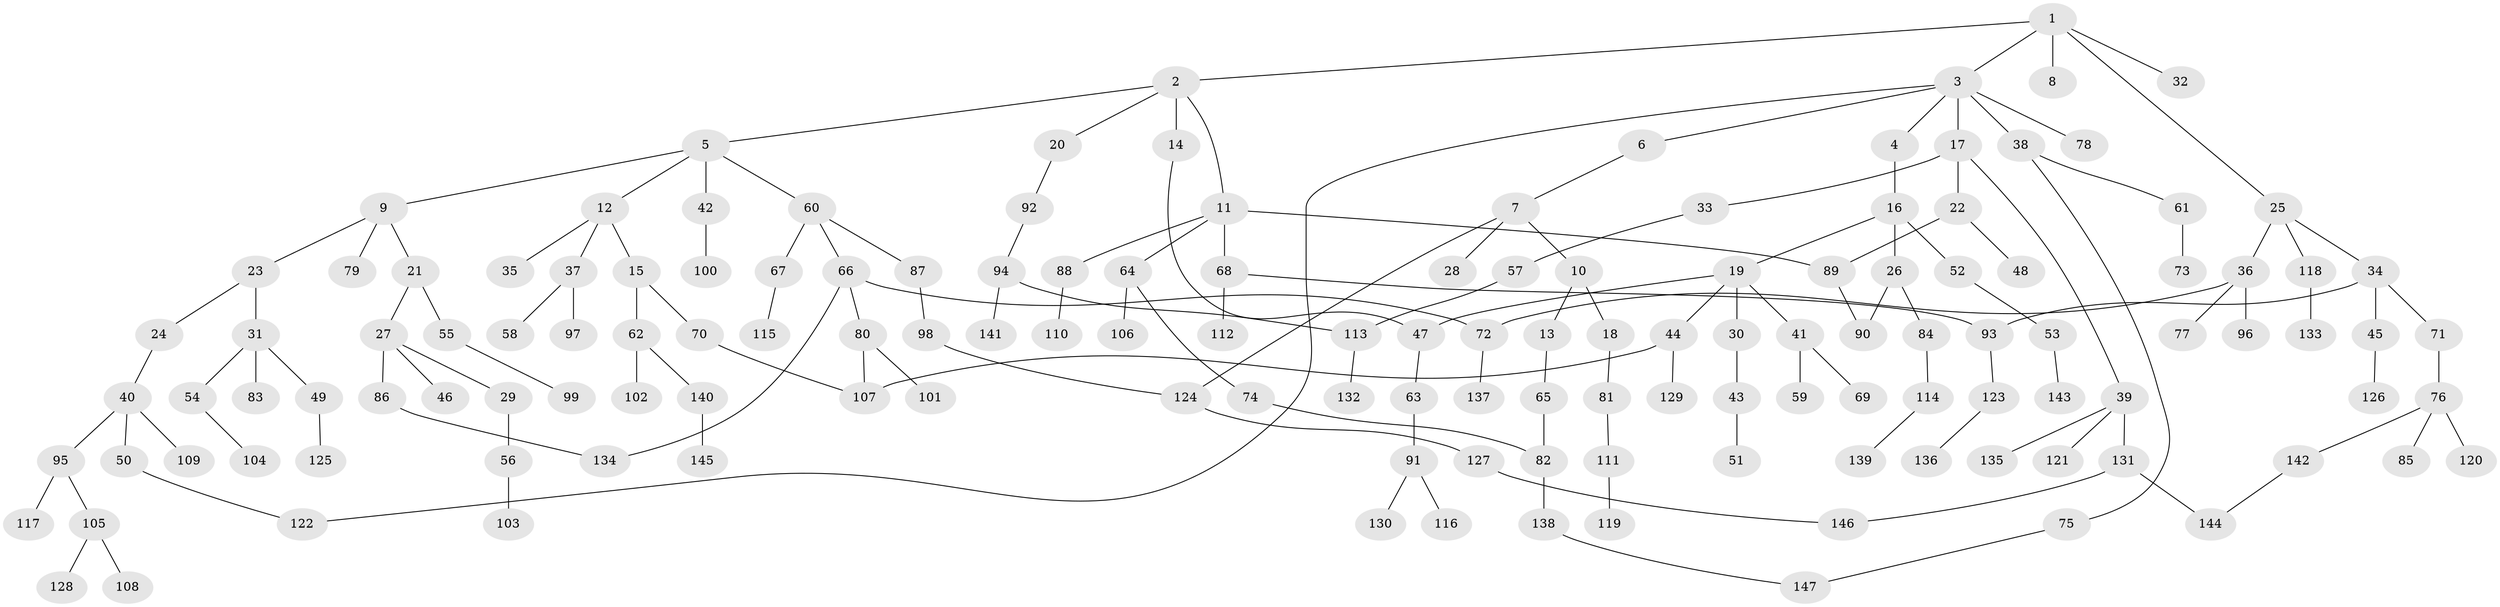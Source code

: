 // coarse degree distribution, {8: 0.017241379310344827, 3: 0.25862068965517243, 4: 0.05172413793103448, 2: 0.3275862068965517, 1: 0.25862068965517243, 5: 0.06896551724137931, 6: 0.017241379310344827}
// Generated by graph-tools (version 1.1) at 2025/36/03/04/25 23:36:05]
// undirected, 147 vertices, 161 edges
graph export_dot {
  node [color=gray90,style=filled];
  1;
  2;
  3;
  4;
  5;
  6;
  7;
  8;
  9;
  10;
  11;
  12;
  13;
  14;
  15;
  16;
  17;
  18;
  19;
  20;
  21;
  22;
  23;
  24;
  25;
  26;
  27;
  28;
  29;
  30;
  31;
  32;
  33;
  34;
  35;
  36;
  37;
  38;
  39;
  40;
  41;
  42;
  43;
  44;
  45;
  46;
  47;
  48;
  49;
  50;
  51;
  52;
  53;
  54;
  55;
  56;
  57;
  58;
  59;
  60;
  61;
  62;
  63;
  64;
  65;
  66;
  67;
  68;
  69;
  70;
  71;
  72;
  73;
  74;
  75;
  76;
  77;
  78;
  79;
  80;
  81;
  82;
  83;
  84;
  85;
  86;
  87;
  88;
  89;
  90;
  91;
  92;
  93;
  94;
  95;
  96;
  97;
  98;
  99;
  100;
  101;
  102;
  103;
  104;
  105;
  106;
  107;
  108;
  109;
  110;
  111;
  112;
  113;
  114;
  115;
  116;
  117;
  118;
  119;
  120;
  121;
  122;
  123;
  124;
  125;
  126;
  127;
  128;
  129;
  130;
  131;
  132;
  133;
  134;
  135;
  136;
  137;
  138;
  139;
  140;
  141;
  142;
  143;
  144;
  145;
  146;
  147;
  1 -- 2;
  1 -- 3;
  1 -- 8;
  1 -- 25;
  1 -- 32;
  2 -- 5;
  2 -- 11;
  2 -- 14;
  2 -- 20;
  3 -- 4;
  3 -- 6;
  3 -- 17;
  3 -- 38;
  3 -- 78;
  3 -- 122;
  4 -- 16;
  5 -- 9;
  5 -- 12;
  5 -- 42;
  5 -- 60;
  6 -- 7;
  7 -- 10;
  7 -- 28;
  7 -- 124;
  9 -- 21;
  9 -- 23;
  9 -- 79;
  10 -- 13;
  10 -- 18;
  11 -- 64;
  11 -- 68;
  11 -- 88;
  11 -- 89;
  12 -- 15;
  12 -- 35;
  12 -- 37;
  13 -- 65;
  14 -- 47;
  15 -- 62;
  15 -- 70;
  16 -- 19;
  16 -- 26;
  16 -- 52;
  17 -- 22;
  17 -- 33;
  17 -- 39;
  18 -- 81;
  19 -- 30;
  19 -- 41;
  19 -- 44;
  19 -- 47;
  20 -- 92;
  21 -- 27;
  21 -- 55;
  22 -- 48;
  22 -- 89;
  23 -- 24;
  23 -- 31;
  24 -- 40;
  25 -- 34;
  25 -- 36;
  25 -- 118;
  26 -- 84;
  26 -- 90;
  27 -- 29;
  27 -- 46;
  27 -- 86;
  29 -- 56;
  30 -- 43;
  31 -- 49;
  31 -- 54;
  31 -- 83;
  33 -- 57;
  34 -- 45;
  34 -- 71;
  34 -- 93;
  36 -- 77;
  36 -- 96;
  36 -- 72;
  37 -- 58;
  37 -- 97;
  38 -- 61;
  38 -- 75;
  39 -- 121;
  39 -- 131;
  39 -- 135;
  40 -- 50;
  40 -- 95;
  40 -- 109;
  41 -- 59;
  41 -- 69;
  42 -- 100;
  43 -- 51;
  44 -- 129;
  44 -- 107;
  45 -- 126;
  47 -- 63;
  49 -- 125;
  50 -- 122;
  52 -- 53;
  53 -- 143;
  54 -- 104;
  55 -- 99;
  56 -- 103;
  57 -- 113;
  60 -- 66;
  60 -- 67;
  60 -- 87;
  61 -- 73;
  62 -- 102;
  62 -- 140;
  63 -- 91;
  64 -- 74;
  64 -- 106;
  65 -- 82;
  66 -- 72;
  66 -- 80;
  66 -- 134;
  67 -- 115;
  68 -- 93;
  68 -- 112;
  70 -- 107;
  71 -- 76;
  72 -- 137;
  74 -- 82;
  75 -- 147;
  76 -- 85;
  76 -- 120;
  76 -- 142;
  80 -- 101;
  80 -- 107;
  81 -- 111;
  82 -- 138;
  84 -- 114;
  86 -- 134;
  87 -- 98;
  88 -- 110;
  89 -- 90;
  91 -- 116;
  91 -- 130;
  92 -- 94;
  93 -- 123;
  94 -- 141;
  94 -- 113;
  95 -- 105;
  95 -- 117;
  98 -- 124;
  105 -- 108;
  105 -- 128;
  111 -- 119;
  113 -- 132;
  114 -- 139;
  118 -- 133;
  123 -- 136;
  124 -- 127;
  127 -- 146;
  131 -- 144;
  131 -- 146;
  138 -- 147;
  140 -- 145;
  142 -- 144;
}
